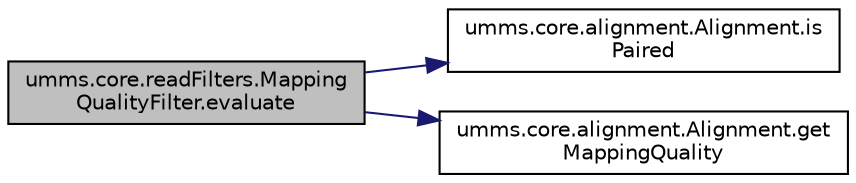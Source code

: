 digraph "umms.core.readFilters.MappingQualityFilter.evaluate"
{
  edge [fontname="Helvetica",fontsize="10",labelfontname="Helvetica",labelfontsize="10"];
  node [fontname="Helvetica",fontsize="10",shape=record];
  rankdir="LR";
  Node1 [label="umms.core.readFilters.Mapping\lQualityFilter.evaluate",height=0.2,width=0.4,color="black", fillcolor="grey75", style="filled" fontcolor="black"];
  Node1 -> Node2 [color="midnightblue",fontsize="10",style="solid",fontname="Helvetica"];
  Node2 [label="umms.core.alignment.Alignment.is\lPaired",height=0.2,width=0.4,color="black", fillcolor="white", style="filled",URL="$interfaceumms_1_1core_1_1alignment_1_1_alignment.html#aed4467c1090c04d0a76946b0b65a946d"];
  Node1 -> Node3 [color="midnightblue",fontsize="10",style="solid",fontname="Helvetica"];
  Node3 [label="umms.core.alignment.Alignment.get\lMappingQuality",height=0.2,width=0.4,color="black", fillcolor="white", style="filled",URL="$interfaceumms_1_1core_1_1alignment_1_1_alignment.html#a3fd5709cfe830908e7e0660c91bd4daa"];
}

